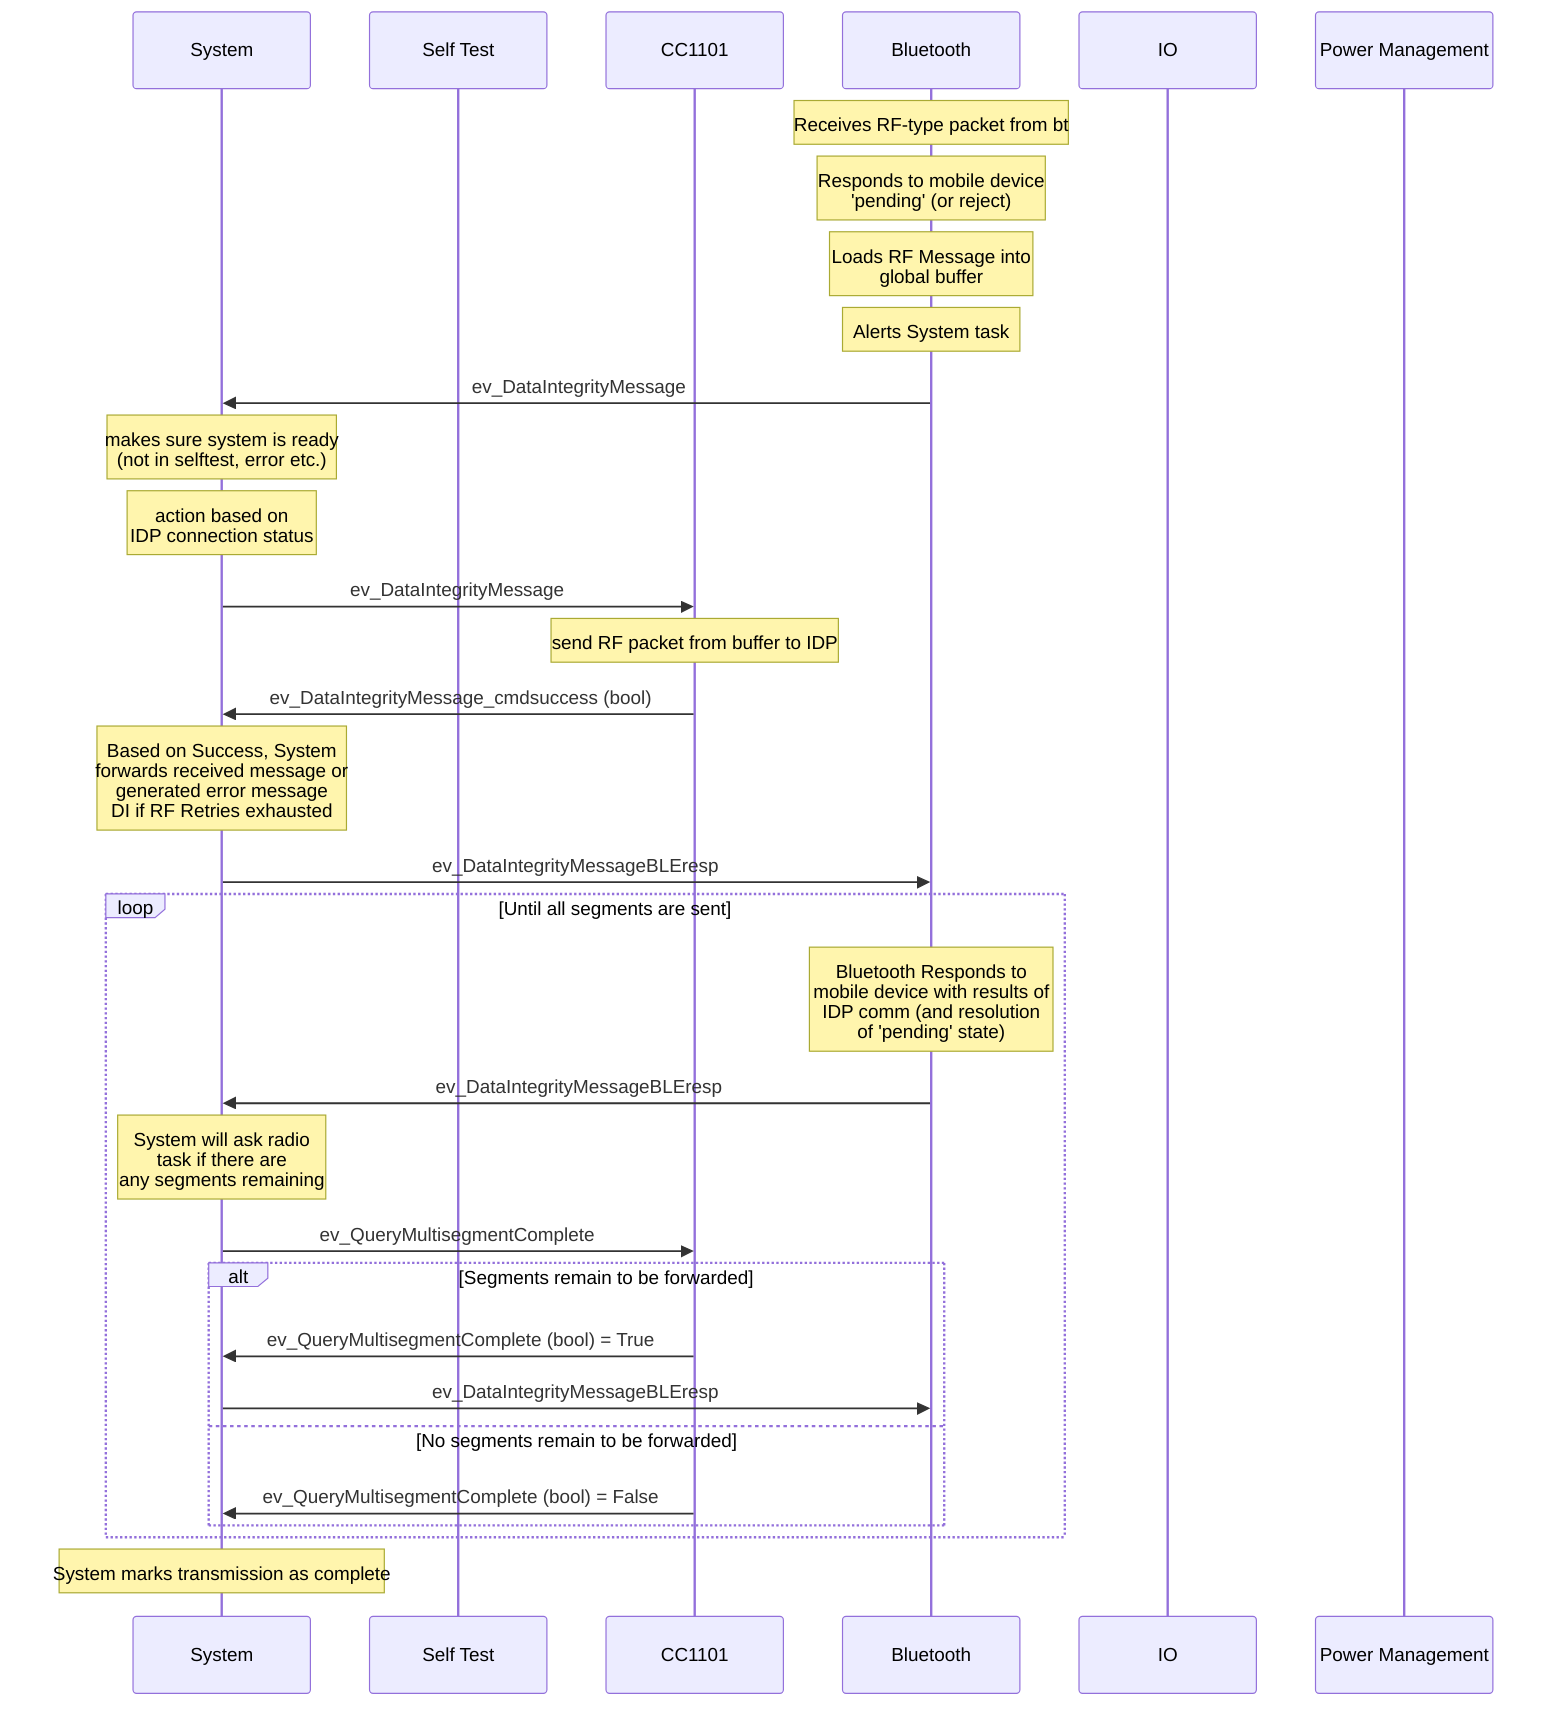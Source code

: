 sequenceDiagram
    participant sy as System
    participant st as Self Test
    participant cc as CC1101
    participant bt as Bluetooth
    participant io as IO
    participant pm as Power Management
    Note over bt: Receives RF-type packet from bt
    Note over bt: Responds to mobile device <br>'pending' (or reject)
    Note over bt: Loads RF Message into <br>global buffer
    Note over bt: Alerts System task
    bt->>sy     : ev_DataIntegrityMessage
    Note over sy: makes sure system is ready <br>(not in selftest, error etc.)
    Note over sy: action based on <br>IDP connection status
    sy->>cc     : ev_DataIntegrityMessage
    Note over cc: send RF packet from buffer to IDP
    cc->>sy     : ev_DataIntegrityMessage_cmdsuccess (bool)
    Note over sy: Based on Success, System <br>forwards received message or <br>generated error message <br>DI if RF Retries exhausted 
    sy->>bt     : ev_DataIntegrityMessageBLEresp
    loop Until all segments are sent
        Note over bt: Bluetooth Responds to <br>mobile device with results of <br> IDP comm (and resolution <br> of 'pending' state)
        bt->>sy: ev_DataIntegrityMessageBLEresp
        Note over sy: System will ask radio <br>task if there are <br> any segments remaining
        sy->>cc: ev_QueryMultisegmentComplete
        alt Segments remain to be forwarded
            cc->>sy: ev_QueryMultisegmentComplete (bool) = True
            sy->>bt: ev_DataIntegrityMessageBLEresp
        else No segments remain to be forwarded
            cc->>sy: ev_QueryMultisegmentComplete (bool) = False
        end
    end
    Note over sy: System marks transmission as complete